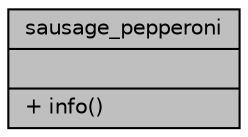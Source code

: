 digraph "sausage_pepperoni"
{
 // LATEX_PDF_SIZE
  bgcolor="transparent";
  edge [fontname="Helvetica",fontsize="10",labelfontname="Helvetica",labelfontsize="10"];
  node [fontname="Helvetica",fontsize="10",shape=record];
  Node1 [label="{sausage_pepperoni\n||+ info()\l}",height=0.2,width=0.4,color="black", fillcolor="grey75", style="filled", fontcolor="black",tooltip="колбаса пепперони"];
}
